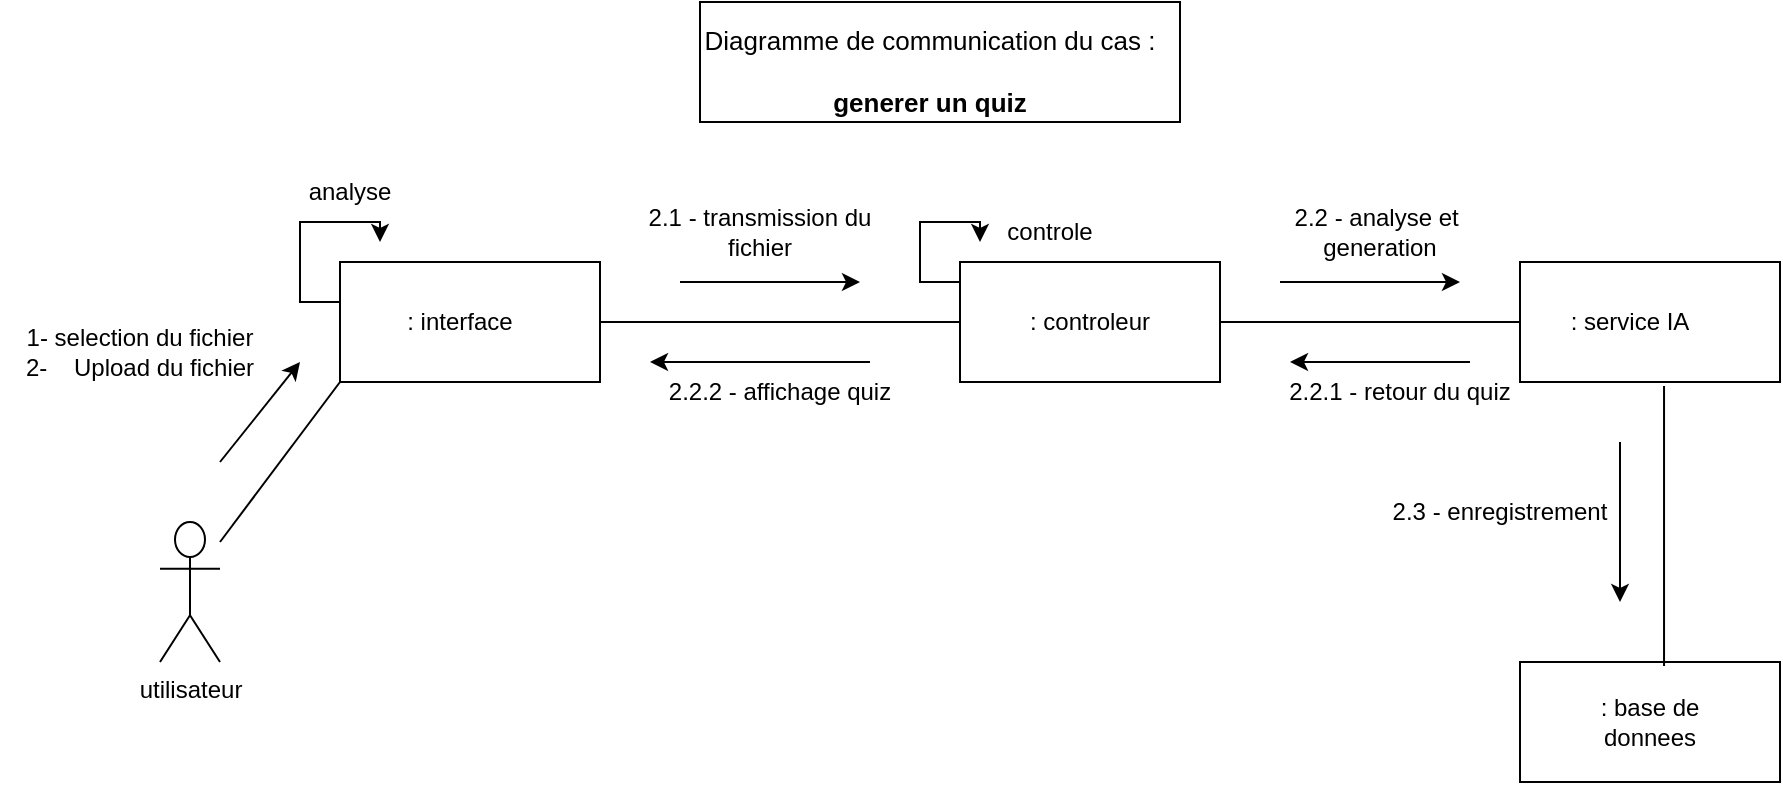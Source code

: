 <mxfile version="20.8.16" type="device"><diagram name="Page-1" id="hKIqnutz_ibuZ7EUZ1Yl"><mxGraphModel dx="1980" dy="1374" grid="1" gridSize="10" guides="1" tooltips="1" connect="1" arrows="1" fold="1" page="1" pageScale="1" pageWidth="1100" pageHeight="850" math="0" shadow="0"><root><mxCell id="0"/><mxCell id="1" parent="0"/><mxCell id="Z3kKmHZZ6gZkaBB2_JD0-43" value="" style="rounded=0;whiteSpace=wrap;html=1;fontSize=13;" vertex="1" parent="1"><mxGeometry x="320" y="-90" width="240" height="60" as="geometry"/></mxCell><mxCell id="Z3kKmHZZ6gZkaBB2_JD0-1" value="utilisateur" style="shape=umlActor;verticalLabelPosition=bottom;verticalAlign=top;html=1;outlineConnect=0;" vertex="1" parent="1"><mxGeometry x="50" y="170" width="30" height="70" as="geometry"/></mxCell><mxCell id="Z3kKmHZZ6gZkaBB2_JD0-29" style="edgeStyle=orthogonalEdgeStyle;rounded=0;orthogonalLoop=1;jettySize=auto;html=1;exitX=0;exitY=0.75;exitDx=0;exitDy=0;" edge="1" parent="1" source="Z3kKmHZZ6gZkaBB2_JD0-4"><mxGeometry relative="1" as="geometry"><mxPoint x="160" y="30" as="targetPoint"/><Array as="points"><mxPoint x="140" y="60"/><mxPoint x="120" y="60"/><mxPoint x="120" y="20"/><mxPoint x="160" y="20"/></Array></mxGeometry></mxCell><mxCell id="Z3kKmHZZ6gZkaBB2_JD0-4" value="" style="rounded=0;whiteSpace=wrap;html=1;" vertex="1" parent="1"><mxGeometry x="140" y="40" width="130" height="60" as="geometry"/></mxCell><mxCell id="Z3kKmHZZ6gZkaBB2_JD0-33" style="edgeStyle=orthogonalEdgeStyle;rounded=0;orthogonalLoop=1;jettySize=auto;html=1;exitX=0;exitY=0.5;exitDx=0;exitDy=0;" edge="1" parent="1" source="Z3kKmHZZ6gZkaBB2_JD0-5"><mxGeometry relative="1" as="geometry"><mxPoint x="460" y="30" as="targetPoint"/><Array as="points"><mxPoint x="450" y="50"/><mxPoint x="430" y="50"/><mxPoint x="430" y="20"/><mxPoint x="460" y="20"/></Array></mxGeometry></mxCell><mxCell id="Z3kKmHZZ6gZkaBB2_JD0-5" value="" style="rounded=0;whiteSpace=wrap;html=1;" vertex="1" parent="1"><mxGeometry x="450" y="40" width="130" height="60" as="geometry"/></mxCell><mxCell id="Z3kKmHZZ6gZkaBB2_JD0-6" value="" style="rounded=0;whiteSpace=wrap;html=1;" vertex="1" parent="1"><mxGeometry x="730" y="40" width="130" height="60" as="geometry"/></mxCell><mxCell id="Z3kKmHZZ6gZkaBB2_JD0-7" value="" style="rounded=0;whiteSpace=wrap;html=1;" vertex="1" parent="1"><mxGeometry x="730" y="240" width="130" height="60" as="geometry"/></mxCell><mxCell id="Z3kKmHZZ6gZkaBB2_JD0-10" value=": interface" style="text;html=1;strokeColor=none;fillColor=none;align=center;verticalAlign=middle;whiteSpace=wrap;rounded=0;" vertex="1" parent="1"><mxGeometry x="170" y="55" width="60" height="30" as="geometry"/></mxCell><mxCell id="Z3kKmHZZ6gZkaBB2_JD0-11" value=": controleur" style="text;html=1;strokeColor=none;fillColor=none;align=center;verticalAlign=middle;whiteSpace=wrap;rounded=0;" vertex="1" parent="1"><mxGeometry x="480" y="55" width="70" height="30" as="geometry"/></mxCell><mxCell id="Z3kKmHZZ6gZkaBB2_JD0-12" value=": service IA" style="text;html=1;strokeColor=none;fillColor=none;align=center;verticalAlign=middle;whiteSpace=wrap;rounded=0;" vertex="1" parent="1"><mxGeometry x="750" y="55" width="70" height="30" as="geometry"/></mxCell><mxCell id="Z3kKmHZZ6gZkaBB2_JD0-13" value=": base de donnees" style="text;html=1;strokeColor=none;fillColor=none;align=center;verticalAlign=middle;whiteSpace=wrap;rounded=0;" vertex="1" parent="1"><mxGeometry x="760" y="255" width="70" height="30" as="geometry"/></mxCell><mxCell id="Z3kKmHZZ6gZkaBB2_JD0-14" value="" style="endArrow=none;html=1;rounded=0;entryX=0;entryY=1;entryDx=0;entryDy=0;" edge="1" parent="1" target="Z3kKmHZZ6gZkaBB2_JD0-4"><mxGeometry width="50" height="50" relative="1" as="geometry"><mxPoint x="80" y="180" as="sourcePoint"/><mxPoint x="130" y="130" as="targetPoint"/></mxGeometry></mxCell><mxCell id="Z3kKmHZZ6gZkaBB2_JD0-15" value="" style="endArrow=none;html=1;rounded=0;exitX=1;exitY=0.5;exitDx=0;exitDy=0;entryX=0;entryY=0.5;entryDx=0;entryDy=0;" edge="1" parent="1" source="Z3kKmHZZ6gZkaBB2_JD0-4" target="Z3kKmHZZ6gZkaBB2_JD0-5"><mxGeometry width="50" height="50" relative="1" as="geometry"><mxPoint x="330" y="280" as="sourcePoint"/><mxPoint x="380" y="230" as="targetPoint"/></mxGeometry></mxCell><mxCell id="Z3kKmHZZ6gZkaBB2_JD0-16" value="" style="endArrow=none;html=1;rounded=0;exitX=1;exitY=0.5;exitDx=0;exitDy=0;entryX=0;entryY=0.5;entryDx=0;entryDy=0;" edge="1" parent="1" source="Z3kKmHZZ6gZkaBB2_JD0-5" target="Z3kKmHZZ6gZkaBB2_JD0-6"><mxGeometry width="50" height="50" relative="1" as="geometry"><mxPoint x="610" y="280" as="sourcePoint"/><mxPoint x="660" y="230" as="targetPoint"/></mxGeometry></mxCell><mxCell id="Z3kKmHZZ6gZkaBB2_JD0-17" value="" style="endArrow=none;html=1;rounded=0;entryX=0.554;entryY=1.033;entryDx=0;entryDy=0;entryPerimeter=0;exitX=0.554;exitY=0.033;exitDx=0;exitDy=0;exitPerimeter=0;" edge="1" parent="1" source="Z3kKmHZZ6gZkaBB2_JD0-7" target="Z3kKmHZZ6gZkaBB2_JD0-6"><mxGeometry width="50" height="50" relative="1" as="geometry"><mxPoint x="770" y="280" as="sourcePoint"/><mxPoint x="820" y="230" as="targetPoint"/></mxGeometry></mxCell><mxCell id="Z3kKmHZZ6gZkaBB2_JD0-19" value="" style="endArrow=classic;html=1;rounded=0;" edge="1" parent="1"><mxGeometry width="50" height="50" relative="1" as="geometry"><mxPoint x="80" y="140" as="sourcePoint"/><mxPoint x="120" y="90" as="targetPoint"/></mxGeometry></mxCell><mxCell id="Z3kKmHZZ6gZkaBB2_JD0-20" value="" style="endArrow=classic;html=1;rounded=0;" edge="1" parent="1"><mxGeometry width="50" height="50" relative="1" as="geometry"><mxPoint x="310" y="50" as="sourcePoint"/><mxPoint x="400" y="50" as="targetPoint"/></mxGeometry></mxCell><mxCell id="Z3kKmHZZ6gZkaBB2_JD0-21" value="" style="endArrow=classic;html=1;rounded=0;" edge="1" parent="1"><mxGeometry width="50" height="50" relative="1" as="geometry"><mxPoint x="610" y="50" as="sourcePoint"/><mxPoint x="700" y="50" as="targetPoint"/></mxGeometry></mxCell><mxCell id="Z3kKmHZZ6gZkaBB2_JD0-22" value="" style="endArrow=classic;html=1;rounded=0;" edge="1" parent="1"><mxGeometry width="50" height="50" relative="1" as="geometry"><mxPoint x="780" y="130" as="sourcePoint"/><mxPoint x="780" y="210" as="targetPoint"/></mxGeometry></mxCell><mxCell id="Z3kKmHZZ6gZkaBB2_JD0-30" value="1- selection du fichier&lt;br&gt;2-&amp;nbsp; &amp;nbsp; Upload du fichier" style="text;html=1;strokeColor=none;fillColor=none;align=center;verticalAlign=middle;whiteSpace=wrap;rounded=0;" vertex="1" parent="1"><mxGeometry x="-30" y="70" width="140" height="30" as="geometry"/></mxCell><mxCell id="Z3kKmHZZ6gZkaBB2_JD0-31" value="2.1 - transmission du fichier" style="text;html=1;strokeColor=none;fillColor=none;align=center;verticalAlign=middle;whiteSpace=wrap;rounded=0;" vertex="1" parent="1"><mxGeometry x="280" y="10" width="140" height="30" as="geometry"/></mxCell><mxCell id="Z3kKmHZZ6gZkaBB2_JD0-34" value="controle" style="text;html=1;strokeColor=none;fillColor=none;align=center;verticalAlign=middle;whiteSpace=wrap;rounded=0;" vertex="1" parent="1"><mxGeometry x="460" y="10" width="70" height="30" as="geometry"/></mxCell><mxCell id="Z3kKmHZZ6gZkaBB2_JD0-35" value="analyse" style="text;html=1;strokeColor=none;fillColor=none;align=center;verticalAlign=middle;whiteSpace=wrap;rounded=0;" vertex="1" parent="1"><mxGeometry x="110" y="-10" width="70" height="30" as="geometry"/></mxCell><mxCell id="Z3kKmHZZ6gZkaBB2_JD0-36" value="2.2 - analyse et&amp;nbsp;&lt;br&gt;generation" style="text;html=1;strokeColor=none;fillColor=none;align=center;verticalAlign=middle;whiteSpace=wrap;rounded=0;" vertex="1" parent="1"><mxGeometry x="590" y="10" width="140" height="30" as="geometry"/></mxCell><mxCell id="Z3kKmHZZ6gZkaBB2_JD0-37" value="2.3 - enregistrement" style="text;html=1;strokeColor=none;fillColor=none;align=center;verticalAlign=middle;whiteSpace=wrap;rounded=0;" vertex="1" parent="1"><mxGeometry x="650" y="150" width="140" height="30" as="geometry"/></mxCell><mxCell id="Z3kKmHZZ6gZkaBB2_JD0-38" value="" style="endArrow=classic;html=1;rounded=0;" edge="1" parent="1"><mxGeometry width="50" height="50" relative="1" as="geometry"><mxPoint x="705" y="90" as="sourcePoint"/><mxPoint x="615" y="90" as="targetPoint"/></mxGeometry></mxCell><mxCell id="Z3kKmHZZ6gZkaBB2_JD0-39" value="2.2.1 - retour du quiz" style="text;html=1;strokeColor=none;fillColor=none;align=center;verticalAlign=middle;whiteSpace=wrap;rounded=0;" vertex="1" parent="1"><mxGeometry x="600" y="90" width="140" height="30" as="geometry"/></mxCell><mxCell id="Z3kKmHZZ6gZkaBB2_JD0-40" value="2.2.2 - affichage quiz" style="text;html=1;strokeColor=none;fillColor=none;align=center;verticalAlign=middle;whiteSpace=wrap;rounded=0;" vertex="1" parent="1"><mxGeometry x="290" y="90" width="140" height="30" as="geometry"/></mxCell><mxCell id="Z3kKmHZZ6gZkaBB2_JD0-41" value="" style="endArrow=classic;html=1;rounded=0;" edge="1" parent="1"><mxGeometry width="50" height="50" relative="1" as="geometry"><mxPoint x="405" y="90" as="sourcePoint"/><mxPoint x="295" y="90" as="targetPoint"/></mxGeometry></mxCell><mxCell id="Z3kKmHZZ6gZkaBB2_JD0-42" value="&lt;span style=&quot;font-size: 13px;&quot;&gt;Diagramme de communication du cas :&lt;br&gt;&lt;br&gt;&lt;b&gt;generer un quiz&lt;/b&gt;&lt;/span&gt;" style="text;html=1;strokeColor=none;fillColor=none;align=center;verticalAlign=middle;whiteSpace=wrap;rounded=0;" vertex="1" parent="1"><mxGeometry x="310" y="-70" width="250" height="30" as="geometry"/></mxCell></root></mxGraphModel></diagram></mxfile>